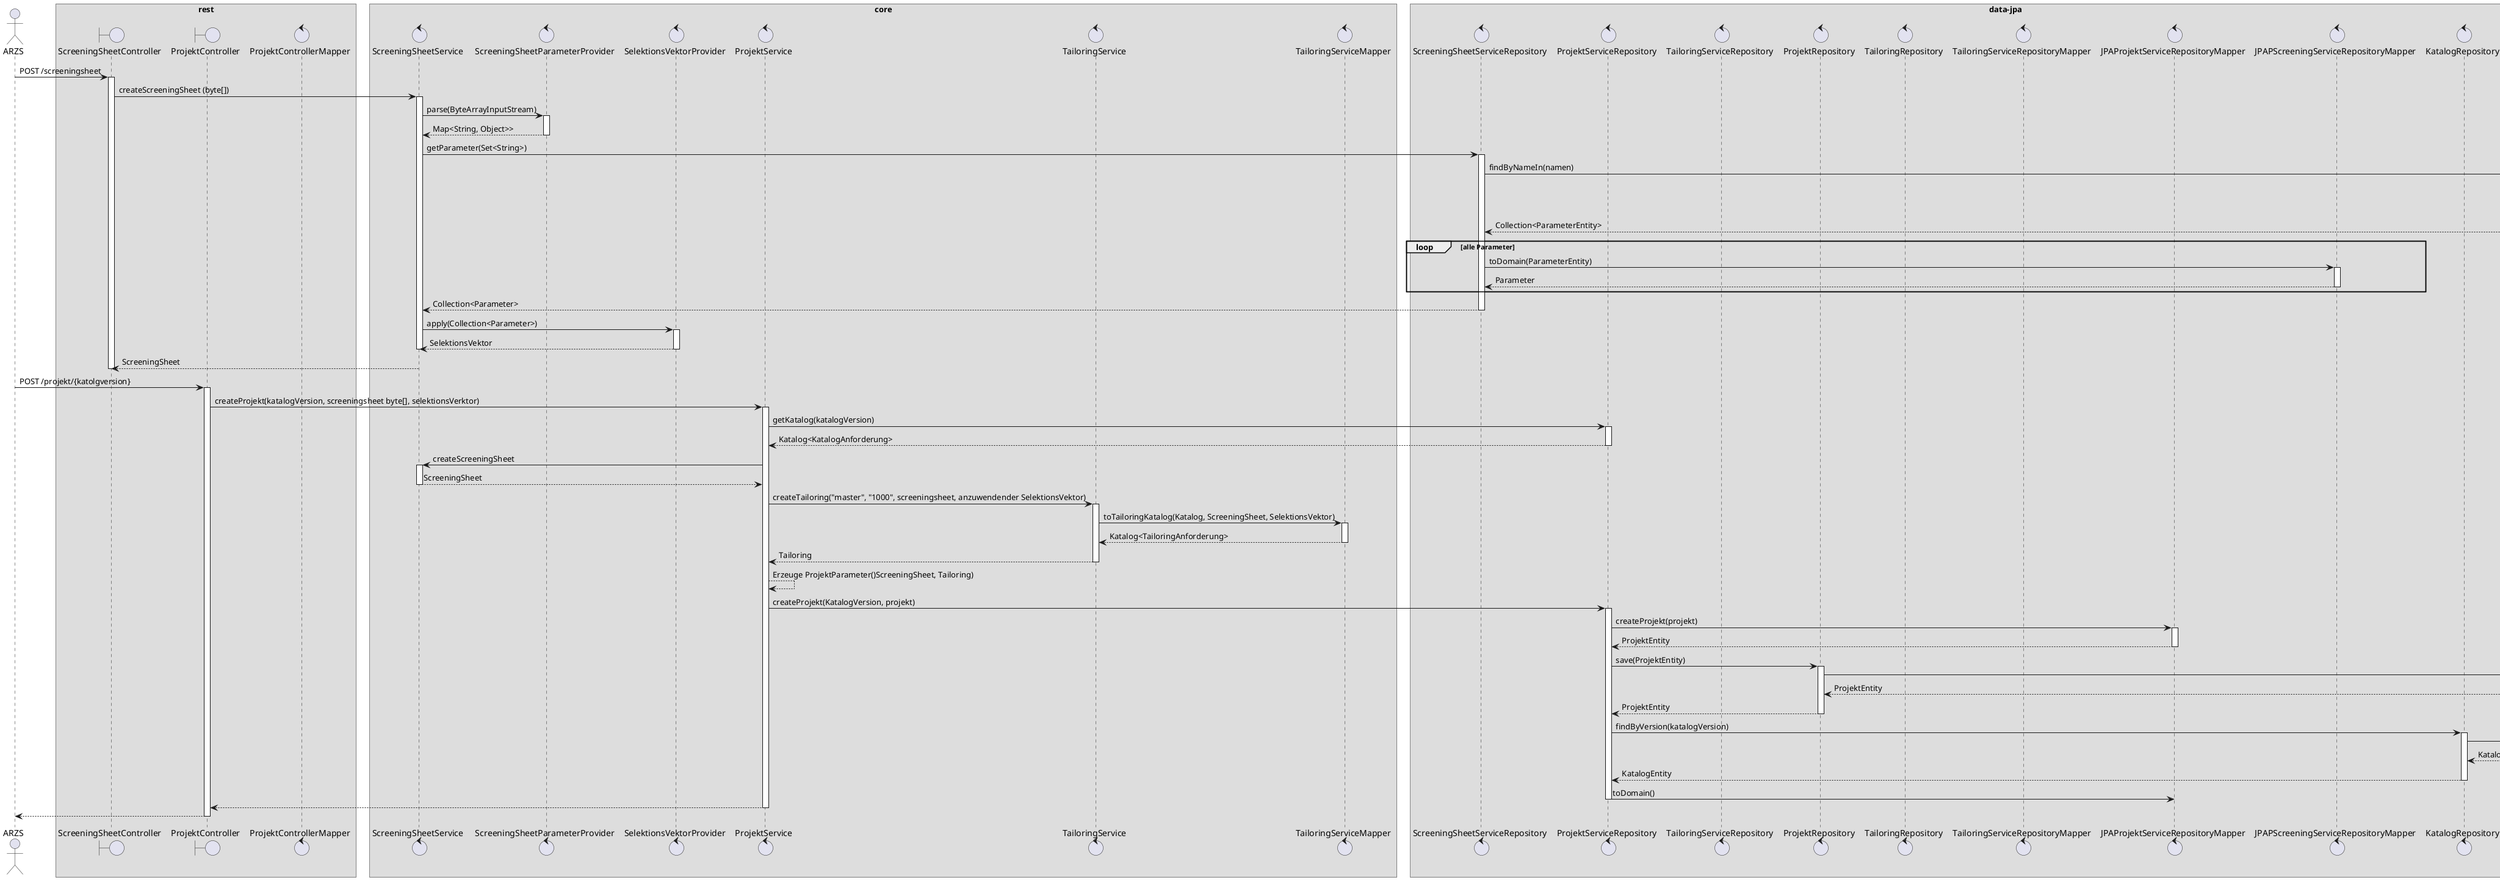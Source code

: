 @startuml ProjektAnlegen.png
skinparam BoxPadding 10

actor ARZS


box rest
    boundary ScreeningSheetController

    boundary ProjektController
    control ProjektControllerMapper
end box

box core
    control ScreeningSheetService
    control ScreeningSheetParameterProvider
    control SelektionsVektorProvider

    control ProjektService
    control TailoringService
    control TailoringServiceMapper
end box


box data-jpa
    control ScreeningSheetServiceRepository
    control ProjektServiceRepository
    control TailoringServiceRepository
    control ProjektRepository
    control TailoringRepository
    control TailoringServiceRepositoryMapper
    control JPAProjektServiceRepositoryMapper
    control JPAPScreeningServiceRepositoryMapper
    control KatalogRepository
    control ParameterRepository
end box

box rdbms
    database tailoring as db
end box

ARZS -> ScreeningSheetController : POST /screeningsheet
activate ScreeningSheetController
    ScreeningSheetController -> ScreeningSheetService : createScreeningSheet (byte[])
    activate ScreeningSheetService
        ScreeningSheetService -> ScreeningSheetParameterProvider : parse(ByteArrayInputStream)
        activate ScreeningSheetParameterProvider
            ScreeningSheetParameterProvider --> ScreeningSheetService : Map<String, Object>>
        deactivate ScreeningSheetParameterProvider
        ScreeningSheetService -> ScreeningSheetServiceRepository : getParameter(Set<String>)
        activate ScreeningSheetServiceRepository
            ScreeningSheetServiceRepository -> ParameterRepository : findByNameIn(namen)
            activate ParameterRepository
                ParameterRepository -> db : findByNameIn(namen)
                activate db
                    db --> ParameterRepository : Collection<ParameterEntity>
                deactivate db
            ParameterRepository --> ScreeningSheetServiceRepository : Collection<ParameterEntity>
            deactivate ParameterRepository
            loop alle Parameter
                ScreeningSheetServiceRepository -> JPAPScreeningServiceRepositoryMapper : toDomain(ParameterEntity)
                activate JPAPScreeningServiceRepositoryMapper
                    JPAPScreeningServiceRepositoryMapper --> ScreeningSheetServiceRepository : Parameter
                deactivate JPAPScreeningServiceRepositoryMapper
            end



            ScreeningSheetServiceRepository --> ScreeningSheetService : Collection<Parameter>
        deactivate ScreeningSheetServiceRepository
            ScreeningSheetService -> SelektionsVektorProvider : apply(Collection<Parameter>)
        activate SelektionsVektorProvider
            SelektionsVektorProvider --> ScreeningSheetService : SelektionsVektor
        deactivate SelektionsVektorProvider
    deactivate ScreeningSheetService
    ScreeningSheetService --> ScreeningSheetController : ScreeningSheet
deactivate ScreeningSheetController

ARZS -> ProjektController : POST /projekt/{katolgversion}
activate ProjektController

ProjektController -> ProjektService : createProjekt(katalogVersion, screeningsheet byte[], selektionsVerktor)
activate ProjektService
    ProjektService -> ProjektServiceRepository : getKatalog(katalogVersion)
    activate ProjektServiceRepository
        ProjektServiceRepository --> ProjektService : Katalog<KatalogAnforderung>
    deactivate ProjektServiceRepository
    ProjektService -> ScreeningSheetService : createScreeningSheet
    activate ScreeningSheetService
        ScreeningSheetService --> ProjektService : ScreeningSheet
    deactivate ScreeningSheetService
    ProjektService -> TailoringService : createTailoring("master", "1000", screeningsheet, anzuwendender SelektionsVektor)
    activate TailoringService
        TailoringService -> TailoringServiceMapper : toTailoringKatalog(Katalog, ScreeningSheet, SelektionsVektor)
        activate TailoringServiceMapper
            TailoringServiceMapper --> TailoringService :  Katalog<TailoringAnforderung>
        deactivate TailoringServiceMapper
        TailoringService --> ProjektService : Tailoring
    deactivate TailoringService
    ProjektService --> ProjektService : Erzeuge ProjektParameter()ScreeningSheet, Tailoring)
    ProjektService -> ProjektServiceRepository : createProjekt(KatalogVersion, projekt)
    activate ProjektServiceRepository
        ProjektServiceRepository -> JPAProjektServiceRepositoryMapper : createProjekt(projekt)
        activate JPAProjektServiceRepositoryMapper
            JPAProjektServiceRepositoryMapper --> ProjektServiceRepository : ProjektEntity
        deactivate JPAProjektServiceRepositoryMapper
        ProjektServiceRepository -> ProjektRepository : save(ProjektEntity)
        activate ProjektRepository
            ProjektRepository -> db
            activate db
                db --> ProjektRepository : ProjektEntity
            deactivate db
            ProjektRepository --> ProjektServiceRepository : ProjektEntity
        deactivate ProjektRepository
        ProjektServiceRepository -> KatalogRepository : findByVersion(katalogVersion)
        activate KatalogRepository
            KatalogRepository -> db
            activate db
                db --> KatalogRepository : KatalogEntity
            deactivate db
            KatalogRepository --> ProjektServiceRepository : KatalogEntity
        deactivate KatalogRepository
        ProjektServiceRepository -> JPAProjektServiceRepositoryMapper : toDomain()
    deactivate ProjektServiceRepository

    ProjektService --> ProjektController
    deactivate ProjektService
    ProjektController --> ARZS
  deactivate ProjektController



@enduml